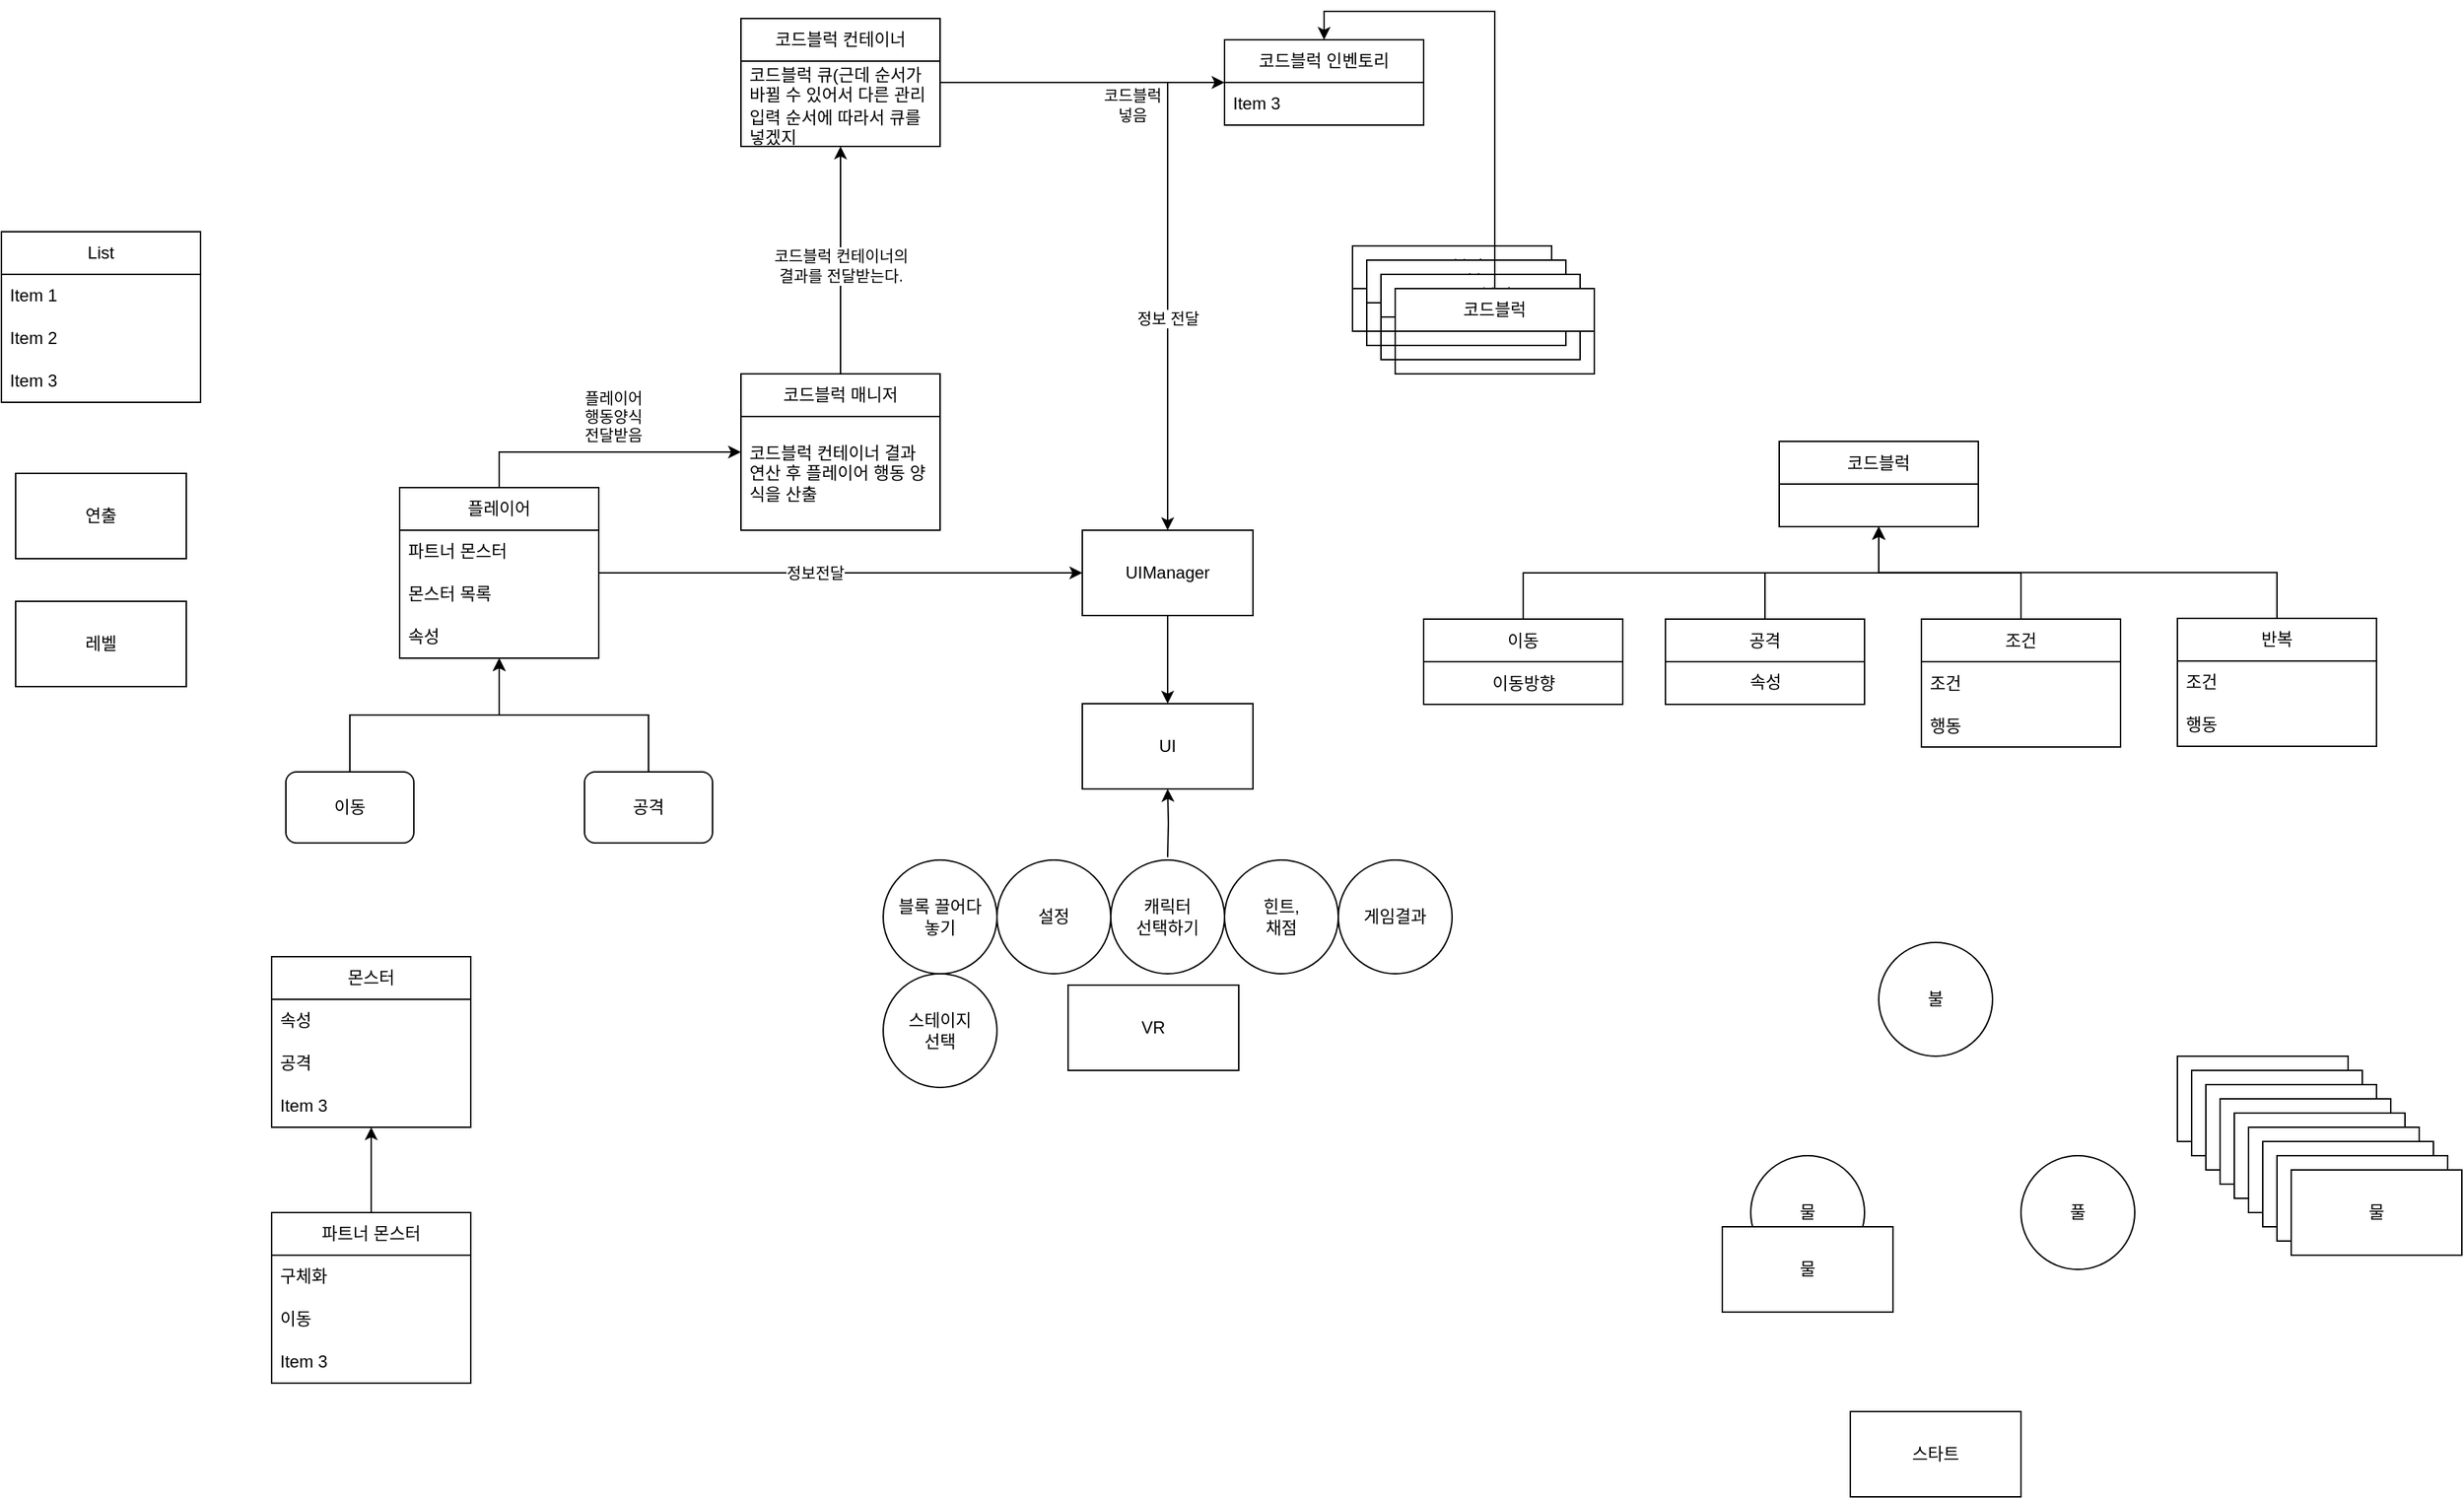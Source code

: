 <mxfile version="24.7.6">
  <diagram name="페이지-1" id="wMsTHO85GfH2o3mHVI5D">
    <mxGraphModel dx="2514" dy="868" grid="1" gridSize="10" guides="1" tooltips="1" connect="1" arrows="1" fold="1" page="1" pageScale="1" pageWidth="827" pageHeight="1169" math="0" shadow="0">
      <root>
        <mxCell id="0" />
        <mxCell id="1" parent="0" />
        <mxCell id="8Fbl0JBF0OxlYefqDnbC-3" value="UI" style="rounded=0;whiteSpace=wrap;html=1;" vertex="1" parent="1">
          <mxGeometry x="590" y="522" width="120" height="60" as="geometry" />
        </mxCell>
        <mxCell id="8Fbl0JBF0OxlYefqDnbC-4" value="레벨" style="rounded=0;whiteSpace=wrap;html=1;" vertex="1" parent="1">
          <mxGeometry x="-160" y="450" width="120" height="60" as="geometry" />
        </mxCell>
        <mxCell id="8Fbl0JBF0OxlYefqDnbC-5" value="연출" style="rounded=0;whiteSpace=wrap;html=1;" vertex="1" parent="1">
          <mxGeometry x="-160" y="360" width="120" height="60" as="geometry" />
        </mxCell>
        <mxCell id="8Fbl0JBF0OxlYefqDnbC-15" style="edgeStyle=orthogonalEdgeStyle;rounded=0;orthogonalLoop=1;jettySize=auto;html=1;" edge="1" parent="1" source="8Fbl0JBF0OxlYefqDnbC-6" target="8Fbl0JBF0OxlYefqDnbC-10">
          <mxGeometry relative="1" as="geometry" />
        </mxCell>
        <mxCell id="8Fbl0JBF0OxlYefqDnbC-6" value="이동" style="rounded=1;whiteSpace=wrap;html=1;" vertex="1" parent="1">
          <mxGeometry x="30" y="570" width="90" height="50" as="geometry" />
        </mxCell>
        <mxCell id="8Fbl0JBF0OxlYefqDnbC-16" style="edgeStyle=orthogonalEdgeStyle;rounded=0;orthogonalLoop=1;jettySize=auto;html=1;" edge="1" parent="1" source="8Fbl0JBF0OxlYefqDnbC-7" target="8Fbl0JBF0OxlYefqDnbC-10">
          <mxGeometry relative="1" as="geometry" />
        </mxCell>
        <mxCell id="8Fbl0JBF0OxlYefqDnbC-7" value="공격" style="rounded=1;whiteSpace=wrap;html=1;" vertex="1" parent="1">
          <mxGeometry x="240" y="570" width="90" height="50" as="geometry" />
        </mxCell>
        <mxCell id="8Fbl0JBF0OxlYefqDnbC-120" style="edgeStyle=orthogonalEdgeStyle;rounded=0;orthogonalLoop=1;jettySize=auto;html=1;entryX=0;entryY=0.5;entryDx=0;entryDy=0;" edge="1" parent="1" source="8Fbl0JBF0OxlYefqDnbC-10" target="8Fbl0JBF0OxlYefqDnbC-118">
          <mxGeometry relative="1" as="geometry" />
        </mxCell>
        <mxCell id="8Fbl0JBF0OxlYefqDnbC-123" value="정보전달" style="edgeLabel;html=1;align=center;verticalAlign=middle;resizable=0;points=[];" vertex="1" connectable="0" parent="8Fbl0JBF0OxlYefqDnbC-120">
          <mxGeometry x="-0.288" y="2" relative="1" as="geometry">
            <mxPoint x="31" y="2" as="offset" />
          </mxGeometry>
        </mxCell>
        <mxCell id="8Fbl0JBF0OxlYefqDnbC-10" value="플레이어" style="swimlane;fontStyle=0;childLayout=stackLayout;horizontal=1;startSize=30;horizontalStack=0;resizeParent=1;resizeParentMax=0;resizeLast=0;collapsible=1;marginBottom=0;whiteSpace=wrap;html=1;" vertex="1" parent="1">
          <mxGeometry x="110" y="370" width="140" height="120" as="geometry" />
        </mxCell>
        <mxCell id="8Fbl0JBF0OxlYefqDnbC-11" value="파트너 몬스터" style="text;strokeColor=none;fillColor=none;align=left;verticalAlign=middle;spacingLeft=4;spacingRight=4;overflow=hidden;points=[[0,0.5],[1,0.5]];portConstraint=eastwest;rotatable=0;whiteSpace=wrap;html=1;" vertex="1" parent="8Fbl0JBF0OxlYefqDnbC-10">
          <mxGeometry y="30" width="140" height="30" as="geometry" />
        </mxCell>
        <mxCell id="8Fbl0JBF0OxlYefqDnbC-12" value="몬스터 목록" style="text;strokeColor=none;fillColor=none;align=left;verticalAlign=middle;spacingLeft=4;spacingRight=4;overflow=hidden;points=[[0,0.5],[1,0.5]];portConstraint=eastwest;rotatable=0;whiteSpace=wrap;html=1;" vertex="1" parent="8Fbl0JBF0OxlYefqDnbC-10">
          <mxGeometry y="60" width="140" height="30" as="geometry" />
        </mxCell>
        <mxCell id="8Fbl0JBF0OxlYefqDnbC-19" value="속성" style="text;strokeColor=none;fillColor=none;align=left;verticalAlign=middle;spacingLeft=4;spacingRight=4;overflow=hidden;points=[[0,0.5],[1,0.5]];portConstraint=eastwest;rotatable=0;whiteSpace=wrap;html=1;" vertex="1" parent="8Fbl0JBF0OxlYefqDnbC-10">
          <mxGeometry y="90" width="140" height="30" as="geometry" />
        </mxCell>
        <mxCell id="8Fbl0JBF0OxlYefqDnbC-21" value="" style="edgeStyle=orthogonalEdgeStyle;rounded=0;orthogonalLoop=1;jettySize=auto;html=1;exitX=0.5;exitY=0;exitDx=0;exitDy=0;" edge="1" parent="1" source="8Fbl0JBF0OxlYefqDnbC-10" target="8Fbl0JBF0OxlYefqDnbC-44">
          <mxGeometry relative="1" as="geometry">
            <mxPoint x="310" y="400" as="sourcePoint" />
            <mxPoint x="360" y="320" as="targetPoint" />
          </mxGeometry>
        </mxCell>
        <mxCell id="8Fbl0JBF0OxlYefqDnbC-50" value="플레이어&lt;div&gt;행동양식&lt;/div&gt;&lt;div&gt;전달받음&lt;/div&gt;" style="edgeLabel;html=1;align=center;verticalAlign=middle;resizable=0;points=[];" vertex="1" connectable="0" parent="8Fbl0JBF0OxlYefqDnbC-21">
          <mxGeometry x="-0.2" y="-2" relative="1" as="geometry">
            <mxPoint x="27" y="-27" as="offset" />
          </mxGeometry>
        </mxCell>
        <mxCell id="8Fbl0JBF0OxlYefqDnbC-31" style="edgeStyle=orthogonalEdgeStyle;rounded=0;orthogonalLoop=1;jettySize=auto;html=1;exitX=0.5;exitY=0;exitDx=0;exitDy=0;entryX=0.5;entryY=1;entryDx=0;entryDy=0;entryPerimeter=0;" edge="1" parent="1" source="8Fbl0JBF0OxlYefqDnbC-44" target="8Fbl0JBF0OxlYefqDnbC-36">
          <mxGeometry relative="1" as="geometry">
            <mxPoint x="420" y="270" as="sourcePoint" />
            <mxPoint x="420" y="210" as="targetPoint" />
            <Array as="points">
              <mxPoint x="420" y="130" />
            </Array>
          </mxGeometry>
        </mxCell>
        <mxCell id="8Fbl0JBF0OxlYefqDnbC-48" value="코드블럭 컨테이너의&lt;div&gt;결과를 전달받는다.&lt;/div&gt;" style="edgeLabel;html=1;align=center;verticalAlign=middle;resizable=0;points=[];" vertex="1" connectable="0" parent="8Fbl0JBF0OxlYefqDnbC-31">
          <mxGeometry x="-0.1" y="1" relative="1" as="geometry">
            <mxPoint x="1" y="-4" as="offset" />
          </mxGeometry>
        </mxCell>
        <mxCell id="8Fbl0JBF0OxlYefqDnbC-22" value="코드블럭" style="swimlane;fontStyle=0;childLayout=stackLayout;horizontal=1;startSize=30;horizontalStack=0;resizeParent=1;resizeParentMax=0;resizeLast=0;collapsible=1;marginBottom=0;whiteSpace=wrap;html=1;" vertex="1" parent="1">
          <mxGeometry x="780" y="200" width="140" height="60" as="geometry" />
        </mxCell>
        <mxCell id="8Fbl0JBF0OxlYefqDnbC-26" value="코드블럭" style="swimlane;fontStyle=0;childLayout=stackLayout;horizontal=1;startSize=30;horizontalStack=0;resizeParent=1;resizeParentMax=0;resizeLast=0;collapsible=1;marginBottom=0;whiteSpace=wrap;html=1;" vertex="1" parent="1">
          <mxGeometry x="790" y="210" width="140" height="60" as="geometry" />
        </mxCell>
        <mxCell id="8Fbl0JBF0OxlYefqDnbC-27" value="코드블럭" style="swimlane;fontStyle=0;childLayout=stackLayout;horizontal=1;startSize=30;horizontalStack=0;resizeParent=1;resizeParentMax=0;resizeLast=0;collapsible=1;marginBottom=0;whiteSpace=wrap;html=1;" vertex="1" parent="1">
          <mxGeometry x="800" y="220" width="140" height="60" as="geometry" />
        </mxCell>
        <mxCell id="8Fbl0JBF0OxlYefqDnbC-42" style="edgeStyle=orthogonalEdgeStyle;rounded=0;orthogonalLoop=1;jettySize=auto;html=1;entryX=0.5;entryY=0;entryDx=0;entryDy=0;" edge="1" parent="1" source="8Fbl0JBF0OxlYefqDnbC-28" target="8Fbl0JBF0OxlYefqDnbC-38">
          <mxGeometry relative="1" as="geometry" />
        </mxCell>
        <mxCell id="8Fbl0JBF0OxlYefqDnbC-28" value="코드블럭" style="swimlane;fontStyle=0;childLayout=stackLayout;horizontal=1;startSize=30;horizontalStack=0;resizeParent=1;resizeParentMax=0;resizeLast=0;collapsible=1;marginBottom=0;whiteSpace=wrap;html=1;" vertex="1" parent="1">
          <mxGeometry x="810" y="230" width="140" height="60" as="geometry" />
        </mxCell>
        <mxCell id="8Fbl0JBF0OxlYefqDnbC-52" style="edgeStyle=orthogonalEdgeStyle;rounded=0;orthogonalLoop=1;jettySize=auto;html=1;" edge="1" parent="1" source="8Fbl0JBF0OxlYefqDnbC-34" target="8Fbl0JBF0OxlYefqDnbC-38">
          <mxGeometry relative="1" as="geometry" />
        </mxCell>
        <mxCell id="8Fbl0JBF0OxlYefqDnbC-53" value="코드블럭&lt;div&gt;넣음&lt;/div&gt;" style="edgeLabel;html=1;align=center;verticalAlign=middle;resizable=0;points=[];" vertex="1" connectable="0" parent="8Fbl0JBF0OxlYefqDnbC-52">
          <mxGeometry x="0.339" y="1" relative="1" as="geometry">
            <mxPoint x="1" y="17" as="offset" />
          </mxGeometry>
        </mxCell>
        <mxCell id="8Fbl0JBF0OxlYefqDnbC-119" style="edgeStyle=orthogonalEdgeStyle;rounded=0;orthogonalLoop=1;jettySize=auto;html=1;" edge="1" parent="1" source="8Fbl0JBF0OxlYefqDnbC-34" target="8Fbl0JBF0OxlYefqDnbC-118">
          <mxGeometry relative="1" as="geometry" />
        </mxCell>
        <mxCell id="8Fbl0JBF0OxlYefqDnbC-122" value="정보 전달" style="edgeLabel;html=1;align=center;verticalAlign=middle;resizable=0;points=[];" vertex="1" connectable="0" parent="8Fbl0JBF0OxlYefqDnbC-119">
          <mxGeometry x="0.373" relative="1" as="geometry">
            <mxPoint as="offset" />
          </mxGeometry>
        </mxCell>
        <mxCell id="8Fbl0JBF0OxlYefqDnbC-34" value="코드블럭 컨테이너" style="swimlane;fontStyle=0;childLayout=stackLayout;horizontal=1;startSize=30;horizontalStack=0;resizeParent=1;resizeParentMax=0;resizeLast=0;collapsible=1;marginBottom=0;whiteSpace=wrap;html=1;" vertex="1" parent="1">
          <mxGeometry x="350" y="40" width="140" height="90" as="geometry" />
        </mxCell>
        <mxCell id="8Fbl0JBF0OxlYefqDnbC-35" value="코드블럭 큐(근데 순서가 바뀔 수 있어서 다른 관리방법도 가능)" style="text;strokeColor=none;fillColor=none;align=left;verticalAlign=middle;spacingLeft=4;spacingRight=4;overflow=hidden;points=[[0,0.5],[1,0.5]];portConstraint=eastwest;rotatable=0;whiteSpace=wrap;html=1;" vertex="1" parent="8Fbl0JBF0OxlYefqDnbC-34">
          <mxGeometry y="30" width="140" height="30" as="geometry" />
        </mxCell>
        <mxCell id="8Fbl0JBF0OxlYefqDnbC-36" value="입력 순서에 따라서 큐를 넣겠지" style="text;strokeColor=none;fillColor=none;align=left;verticalAlign=middle;spacingLeft=4;spacingRight=4;overflow=hidden;points=[[0,0.5],[1,0.5]];portConstraint=eastwest;rotatable=0;whiteSpace=wrap;html=1;" vertex="1" parent="8Fbl0JBF0OxlYefqDnbC-34">
          <mxGeometry y="60" width="140" height="30" as="geometry" />
        </mxCell>
        <mxCell id="8Fbl0JBF0OxlYefqDnbC-38" value="코드블럭 인벤토리" style="swimlane;fontStyle=0;childLayout=stackLayout;horizontal=1;startSize=30;horizontalStack=0;resizeParent=1;resizeParentMax=0;resizeLast=0;collapsible=1;marginBottom=0;whiteSpace=wrap;html=1;" vertex="1" parent="1">
          <mxGeometry x="690" y="55" width="140" height="60" as="geometry" />
        </mxCell>
        <mxCell id="8Fbl0JBF0OxlYefqDnbC-41" value="Item 3" style="text;strokeColor=none;fillColor=none;align=left;verticalAlign=middle;spacingLeft=4;spacingRight=4;overflow=hidden;points=[[0,0.5],[1,0.5]];portConstraint=eastwest;rotatable=0;whiteSpace=wrap;html=1;" vertex="1" parent="8Fbl0JBF0OxlYefqDnbC-38">
          <mxGeometry y="30" width="140" height="30" as="geometry" />
        </mxCell>
        <mxCell id="8Fbl0JBF0OxlYefqDnbC-44" value="코드블럭 매니저" style="swimlane;fontStyle=0;childLayout=stackLayout;horizontal=1;startSize=30;horizontalStack=0;resizeParent=1;resizeParentMax=0;resizeLast=0;collapsible=1;marginBottom=0;whiteSpace=wrap;html=1;" vertex="1" parent="1">
          <mxGeometry x="350" y="290" width="140" height="110" as="geometry" />
        </mxCell>
        <mxCell id="8Fbl0JBF0OxlYefqDnbC-46" value="코드블럭 컨테이너 결과&lt;div&gt;연산 후 플레이어 행동 양식을 산출&lt;/div&gt;" style="text;strokeColor=none;fillColor=none;align=left;verticalAlign=middle;spacingLeft=4;spacingRight=4;overflow=hidden;points=[[0,0.5],[1,0.5]];portConstraint=eastwest;rotatable=0;whiteSpace=wrap;html=1;" vertex="1" parent="8Fbl0JBF0OxlYefqDnbC-44">
          <mxGeometry y="30" width="140" height="80" as="geometry" />
        </mxCell>
        <mxCell id="8Fbl0JBF0OxlYefqDnbC-67" value="코드블럭" style="swimlane;fontStyle=0;childLayout=stackLayout;horizontal=1;startSize=30;horizontalStack=0;resizeParent=1;resizeParentMax=0;resizeLast=0;collapsible=1;marginBottom=0;whiteSpace=wrap;html=1;" vertex="1" parent="1">
          <mxGeometry x="1080" y="337.5" width="140" height="60" as="geometry" />
        </mxCell>
        <mxCell id="8Fbl0JBF0OxlYefqDnbC-77" style="edgeStyle=orthogonalEdgeStyle;rounded=0;orthogonalLoop=1;jettySize=auto;html=1;" edge="1" parent="1" source="8Fbl0JBF0OxlYefqDnbC-86" target="8Fbl0JBF0OxlYefqDnbC-67">
          <mxGeometry relative="1" as="geometry">
            <mxPoint x="1240" y="462.5" as="sourcePoint" />
          </mxGeometry>
        </mxCell>
        <mxCell id="8Fbl0JBF0OxlYefqDnbC-75" style="edgeStyle=orthogonalEdgeStyle;rounded=0;orthogonalLoop=1;jettySize=auto;html=1;entryX=0.5;entryY=1;entryDx=0;entryDy=0;" edge="1" parent="1" source="8Fbl0JBF0OxlYefqDnbC-69" target="8Fbl0JBF0OxlYefqDnbC-67">
          <mxGeometry relative="1" as="geometry" />
        </mxCell>
        <mxCell id="8Fbl0JBF0OxlYefqDnbC-69" value="공격" style="swimlane;fontStyle=0;childLayout=stackLayout;horizontal=1;startSize=30;horizontalStack=0;resizeParent=1;resizeParentMax=0;resizeLast=0;collapsible=1;marginBottom=0;whiteSpace=wrap;html=1;" vertex="1" parent="1">
          <mxGeometry x="1000" y="462.5" width="140" height="60" as="geometry" />
        </mxCell>
        <mxCell id="8Fbl0JBF0OxlYefqDnbC-74" style="edgeStyle=orthogonalEdgeStyle;rounded=0;orthogonalLoop=1;jettySize=auto;html=1;exitX=0.5;exitY=0;exitDx=0;exitDy=0;entryX=0.5;entryY=1;entryDx=0;entryDy=0;" edge="1" parent="1" source="8Fbl0JBF0OxlYefqDnbC-70" target="8Fbl0JBF0OxlYefqDnbC-67">
          <mxGeometry relative="1" as="geometry" />
        </mxCell>
        <mxCell id="8Fbl0JBF0OxlYefqDnbC-70" value="이동" style="swimlane;fontStyle=0;childLayout=stackLayout;horizontal=1;startSize=30;horizontalStack=0;resizeParent=1;resizeParentMax=0;resizeLast=0;collapsible=1;marginBottom=0;whiteSpace=wrap;html=1;" vertex="1" parent="1">
          <mxGeometry x="830" y="462.5" width="140" height="60" as="geometry" />
        </mxCell>
        <mxCell id="8Fbl0JBF0OxlYefqDnbC-81" value="이동방향" style="text;html=1;align=center;verticalAlign=middle;resizable=0;points=[];autosize=1;strokeColor=none;fillColor=none;" vertex="1" parent="8Fbl0JBF0OxlYefqDnbC-70">
          <mxGeometry y="30" width="140" height="30" as="geometry" />
        </mxCell>
        <mxCell id="8Fbl0JBF0OxlYefqDnbC-78" style="edgeStyle=orthogonalEdgeStyle;rounded=0;orthogonalLoop=1;jettySize=auto;html=1;exitX=0.5;exitY=0;exitDx=0;exitDy=0;" edge="1" parent="1" source="8Fbl0JBF0OxlYefqDnbC-90" target="8Fbl0JBF0OxlYefqDnbC-67">
          <mxGeometry relative="1" as="geometry">
            <mxPoint x="1410" y="462.5" as="sourcePoint" />
          </mxGeometry>
        </mxCell>
        <mxCell id="8Fbl0JBF0OxlYefqDnbC-84" value="속성" style="text;html=1;align=center;verticalAlign=middle;resizable=0;points=[];autosize=1;strokeColor=none;fillColor=none;" vertex="1" parent="1">
          <mxGeometry x="1045" y="492" width="50" height="30" as="geometry" />
        </mxCell>
        <mxCell id="8Fbl0JBF0OxlYefqDnbC-86" value="조건" style="swimlane;fontStyle=0;childLayout=stackLayout;horizontal=1;startSize=30;horizontalStack=0;resizeParent=1;resizeParentMax=0;resizeLast=0;collapsible=1;marginBottom=0;whiteSpace=wrap;html=1;" vertex="1" parent="1">
          <mxGeometry x="1180" y="462.5" width="140" height="90" as="geometry" />
        </mxCell>
        <mxCell id="8Fbl0JBF0OxlYefqDnbC-87" value="조건" style="text;strokeColor=none;fillColor=none;align=left;verticalAlign=middle;spacingLeft=4;spacingRight=4;overflow=hidden;points=[[0,0.5],[1,0.5]];portConstraint=eastwest;rotatable=0;whiteSpace=wrap;html=1;" vertex="1" parent="8Fbl0JBF0OxlYefqDnbC-86">
          <mxGeometry y="30" width="140" height="30" as="geometry" />
        </mxCell>
        <mxCell id="8Fbl0JBF0OxlYefqDnbC-88" value="행동" style="text;strokeColor=none;fillColor=none;align=left;verticalAlign=middle;spacingLeft=4;spacingRight=4;overflow=hidden;points=[[0,0.5],[1,0.5]];portConstraint=eastwest;rotatable=0;whiteSpace=wrap;html=1;" vertex="1" parent="8Fbl0JBF0OxlYefqDnbC-86">
          <mxGeometry y="60" width="140" height="30" as="geometry" />
        </mxCell>
        <mxCell id="8Fbl0JBF0OxlYefqDnbC-90" value="반복" style="swimlane;fontStyle=0;childLayout=stackLayout;horizontal=1;startSize=30;horizontalStack=0;resizeParent=1;resizeParentMax=0;resizeLast=0;collapsible=1;marginBottom=0;whiteSpace=wrap;html=1;" vertex="1" parent="1">
          <mxGeometry x="1360" y="462" width="140" height="90" as="geometry" />
        </mxCell>
        <mxCell id="8Fbl0JBF0OxlYefqDnbC-91" value="조건" style="text;strokeColor=none;fillColor=none;align=left;verticalAlign=middle;spacingLeft=4;spacingRight=4;overflow=hidden;points=[[0,0.5],[1,0.5]];portConstraint=eastwest;rotatable=0;whiteSpace=wrap;html=1;" vertex="1" parent="8Fbl0JBF0OxlYefqDnbC-90">
          <mxGeometry y="30" width="140" height="30" as="geometry" />
        </mxCell>
        <mxCell id="8Fbl0JBF0OxlYefqDnbC-92" value="행동" style="text;strokeColor=none;fillColor=none;align=left;verticalAlign=middle;spacingLeft=4;spacingRight=4;overflow=hidden;points=[[0,0.5],[1,0.5]];portConstraint=eastwest;rotatable=0;whiteSpace=wrap;html=1;" vertex="1" parent="8Fbl0JBF0OxlYefqDnbC-90">
          <mxGeometry y="60" width="140" height="30" as="geometry" />
        </mxCell>
        <mxCell id="8Fbl0JBF0OxlYefqDnbC-93" value="VR" style="whiteSpace=wrap;html=1;" vertex="1" parent="1">
          <mxGeometry x="580" y="720" width="120" height="60" as="geometry" />
        </mxCell>
        <mxCell id="8Fbl0JBF0OxlYefqDnbC-94" value="불" style="ellipse;whiteSpace=wrap;html=1;aspect=fixed;" vertex="1" parent="1">
          <mxGeometry x="1150" y="690" width="80" height="80" as="geometry" />
        </mxCell>
        <mxCell id="8Fbl0JBF0OxlYefqDnbC-95" value="물" style="ellipse;whiteSpace=wrap;html=1;aspect=fixed;" vertex="1" parent="1">
          <mxGeometry x="1060" y="840" width="80" height="80" as="geometry" />
        </mxCell>
        <mxCell id="8Fbl0JBF0OxlYefqDnbC-96" value="풀" style="ellipse;whiteSpace=wrap;html=1;aspect=fixed;" vertex="1" parent="1">
          <mxGeometry x="1250" y="840" width="80" height="80" as="geometry" />
        </mxCell>
        <mxCell id="8Fbl0JBF0OxlYefqDnbC-97" value="스타트" style="whiteSpace=wrap;html=1;" vertex="1" parent="1">
          <mxGeometry x="1130" y="1020" width="120" height="60" as="geometry" />
        </mxCell>
        <mxCell id="8Fbl0JBF0OxlYefqDnbC-98" value="" style="rounded=0;whiteSpace=wrap;html=1;" vertex="1" parent="1">
          <mxGeometry x="1360" y="770" width="120" height="60" as="geometry" />
        </mxCell>
        <mxCell id="8Fbl0JBF0OxlYefqDnbC-99" value="" style="rounded=0;whiteSpace=wrap;html=1;" vertex="1" parent="1">
          <mxGeometry x="1370" y="780" width="120" height="60" as="geometry" />
        </mxCell>
        <mxCell id="8Fbl0JBF0OxlYefqDnbC-100" value="" style="rounded=0;whiteSpace=wrap;html=1;" vertex="1" parent="1">
          <mxGeometry x="1380" y="790" width="120" height="60" as="geometry" />
        </mxCell>
        <mxCell id="8Fbl0JBF0OxlYefqDnbC-101" value="" style="rounded=0;whiteSpace=wrap;html=1;" vertex="1" parent="1">
          <mxGeometry x="1390" y="800" width="120" height="60" as="geometry" />
        </mxCell>
        <mxCell id="8Fbl0JBF0OxlYefqDnbC-102" value="" style="rounded=0;whiteSpace=wrap;html=1;" vertex="1" parent="1">
          <mxGeometry x="1400" y="810" width="120" height="60" as="geometry" />
        </mxCell>
        <mxCell id="8Fbl0JBF0OxlYefqDnbC-103" value="" style="rounded=0;whiteSpace=wrap;html=1;" vertex="1" parent="1">
          <mxGeometry x="1410" y="820" width="120" height="60" as="geometry" />
        </mxCell>
        <mxCell id="8Fbl0JBF0OxlYefqDnbC-104" value="" style="rounded=0;whiteSpace=wrap;html=1;" vertex="1" parent="1">
          <mxGeometry x="1420" y="830" width="120" height="60" as="geometry" />
        </mxCell>
        <mxCell id="8Fbl0JBF0OxlYefqDnbC-105" value="" style="rounded=0;whiteSpace=wrap;html=1;" vertex="1" parent="1">
          <mxGeometry x="1430" y="840" width="120" height="60" as="geometry" />
        </mxCell>
        <mxCell id="8Fbl0JBF0OxlYefqDnbC-106" value="물" style="rounded=0;whiteSpace=wrap;html=1;" vertex="1" parent="1">
          <mxGeometry x="1440" y="850" width="120" height="60" as="geometry" />
        </mxCell>
        <mxCell id="8Fbl0JBF0OxlYefqDnbC-107" value="물" style="rounded=0;whiteSpace=wrap;html=1;" vertex="1" parent="1">
          <mxGeometry x="1040" y="890" width="120" height="60" as="geometry" />
        </mxCell>
        <mxCell id="8Fbl0JBF0OxlYefqDnbC-108" value="블록 끌어다&lt;div&gt;놓기&lt;/div&gt;" style="ellipse;whiteSpace=wrap;html=1;aspect=fixed;" vertex="1" parent="1">
          <mxGeometry x="450" y="632" width="80" height="80" as="geometry" />
        </mxCell>
        <mxCell id="8Fbl0JBF0OxlYefqDnbC-112" style="edgeStyle=orthogonalEdgeStyle;rounded=0;orthogonalLoop=1;jettySize=auto;html=1;" edge="1" parent="1" target="8Fbl0JBF0OxlYefqDnbC-3">
          <mxGeometry relative="1" as="geometry">
            <mxPoint x="650" y="630" as="sourcePoint" />
          </mxGeometry>
        </mxCell>
        <mxCell id="8Fbl0JBF0OxlYefqDnbC-109" value="캐릭터&lt;div&gt;선택하기&lt;/div&gt;" style="ellipse;whiteSpace=wrap;html=1;aspect=fixed;" vertex="1" parent="1">
          <mxGeometry x="610" y="632" width="80" height="80" as="geometry" />
        </mxCell>
        <mxCell id="8Fbl0JBF0OxlYefqDnbC-113" value="힌트,&lt;div&gt;채점&lt;/div&gt;" style="ellipse;whiteSpace=wrap;html=1;aspect=fixed;" vertex="1" parent="1">
          <mxGeometry x="690" y="632" width="80" height="80" as="geometry" />
        </mxCell>
        <mxCell id="8Fbl0JBF0OxlYefqDnbC-115" value="설정" style="ellipse;whiteSpace=wrap;html=1;aspect=fixed;" vertex="1" parent="1">
          <mxGeometry x="530" y="632" width="80" height="80" as="geometry" />
        </mxCell>
        <mxCell id="8Fbl0JBF0OxlYefqDnbC-116" value="게임결과" style="ellipse;whiteSpace=wrap;html=1;aspect=fixed;" vertex="1" parent="1">
          <mxGeometry x="770" y="632" width="80" height="80" as="geometry" />
        </mxCell>
        <mxCell id="8Fbl0JBF0OxlYefqDnbC-117" value="스테이지&lt;div&gt;선택&lt;/div&gt;" style="ellipse;whiteSpace=wrap;html=1;aspect=fixed;" vertex="1" parent="1">
          <mxGeometry x="450" y="712" width="80" height="80" as="geometry" />
        </mxCell>
        <mxCell id="8Fbl0JBF0OxlYefqDnbC-121" style="edgeStyle=orthogonalEdgeStyle;rounded=0;orthogonalLoop=1;jettySize=auto;html=1;" edge="1" parent="1" source="8Fbl0JBF0OxlYefqDnbC-118" target="8Fbl0JBF0OxlYefqDnbC-3">
          <mxGeometry relative="1" as="geometry" />
        </mxCell>
        <mxCell id="8Fbl0JBF0OxlYefqDnbC-118" value="UIManager" style="rounded=0;whiteSpace=wrap;html=1;" vertex="1" parent="1">
          <mxGeometry x="590" y="400" width="120" height="60" as="geometry" />
        </mxCell>
        <mxCell id="8Fbl0JBF0OxlYefqDnbC-125" value="List" style="swimlane;fontStyle=0;childLayout=stackLayout;horizontal=1;startSize=30;horizontalStack=0;resizeParent=1;resizeParentMax=0;resizeLast=0;collapsible=1;marginBottom=0;whiteSpace=wrap;html=1;" vertex="1" parent="1">
          <mxGeometry x="-170" y="190" width="140" height="120" as="geometry" />
        </mxCell>
        <mxCell id="8Fbl0JBF0OxlYefqDnbC-126" value="Item 1" style="text;strokeColor=none;fillColor=none;align=left;verticalAlign=middle;spacingLeft=4;spacingRight=4;overflow=hidden;points=[[0,0.5],[1,0.5]];portConstraint=eastwest;rotatable=0;whiteSpace=wrap;html=1;" vertex="1" parent="8Fbl0JBF0OxlYefqDnbC-125">
          <mxGeometry y="30" width="140" height="30" as="geometry" />
        </mxCell>
        <mxCell id="8Fbl0JBF0OxlYefqDnbC-127" value="Item 2" style="text;strokeColor=none;fillColor=none;align=left;verticalAlign=middle;spacingLeft=4;spacingRight=4;overflow=hidden;points=[[0,0.5],[1,0.5]];portConstraint=eastwest;rotatable=0;whiteSpace=wrap;html=1;" vertex="1" parent="8Fbl0JBF0OxlYefqDnbC-125">
          <mxGeometry y="60" width="140" height="30" as="geometry" />
        </mxCell>
        <mxCell id="8Fbl0JBF0OxlYefqDnbC-128" value="Item 3" style="text;strokeColor=none;fillColor=none;align=left;verticalAlign=middle;spacingLeft=4;spacingRight=4;overflow=hidden;points=[[0,0.5],[1,0.5]];portConstraint=eastwest;rotatable=0;whiteSpace=wrap;html=1;" vertex="1" parent="8Fbl0JBF0OxlYefqDnbC-125">
          <mxGeometry y="90" width="140" height="30" as="geometry" />
        </mxCell>
        <mxCell id="8Fbl0JBF0OxlYefqDnbC-129" value="몬스터" style="swimlane;fontStyle=0;childLayout=stackLayout;horizontal=1;startSize=30;horizontalStack=0;resizeParent=1;resizeParentMax=0;resizeLast=0;collapsible=1;marginBottom=0;whiteSpace=wrap;html=1;" vertex="1" parent="1">
          <mxGeometry x="20" y="700" width="140" height="120" as="geometry" />
        </mxCell>
        <mxCell id="8Fbl0JBF0OxlYefqDnbC-130" value="속성" style="text;strokeColor=none;fillColor=none;align=left;verticalAlign=middle;spacingLeft=4;spacingRight=4;overflow=hidden;points=[[0,0.5],[1,0.5]];portConstraint=eastwest;rotatable=0;whiteSpace=wrap;html=1;" vertex="1" parent="8Fbl0JBF0OxlYefqDnbC-129">
          <mxGeometry y="30" width="140" height="30" as="geometry" />
        </mxCell>
        <mxCell id="8Fbl0JBF0OxlYefqDnbC-131" value="공격" style="text;strokeColor=none;fillColor=none;align=left;verticalAlign=middle;spacingLeft=4;spacingRight=4;overflow=hidden;points=[[0,0.5],[1,0.5]];portConstraint=eastwest;rotatable=0;whiteSpace=wrap;html=1;" vertex="1" parent="8Fbl0JBF0OxlYefqDnbC-129">
          <mxGeometry y="60" width="140" height="30" as="geometry" />
        </mxCell>
        <mxCell id="8Fbl0JBF0OxlYefqDnbC-132" value="Item 3" style="text;strokeColor=none;fillColor=none;align=left;verticalAlign=middle;spacingLeft=4;spacingRight=4;overflow=hidden;points=[[0,0.5],[1,0.5]];portConstraint=eastwest;rotatable=0;whiteSpace=wrap;html=1;" vertex="1" parent="8Fbl0JBF0OxlYefqDnbC-129">
          <mxGeometry y="90" width="140" height="30" as="geometry" />
        </mxCell>
        <mxCell id="8Fbl0JBF0OxlYefqDnbC-137" style="edgeStyle=orthogonalEdgeStyle;rounded=0;orthogonalLoop=1;jettySize=auto;html=1;" edge="1" parent="1" source="8Fbl0JBF0OxlYefqDnbC-133" target="8Fbl0JBF0OxlYefqDnbC-129">
          <mxGeometry relative="1" as="geometry" />
        </mxCell>
        <mxCell id="8Fbl0JBF0OxlYefqDnbC-133" value="파트너 몬스터" style="swimlane;fontStyle=0;childLayout=stackLayout;horizontal=1;startSize=30;horizontalStack=0;resizeParent=1;resizeParentMax=0;resizeLast=0;collapsible=1;marginBottom=0;whiteSpace=wrap;html=1;" vertex="1" parent="1">
          <mxGeometry x="20" y="880" width="140" height="120" as="geometry" />
        </mxCell>
        <mxCell id="8Fbl0JBF0OxlYefqDnbC-134" value="구체화" style="text;strokeColor=none;fillColor=none;align=left;verticalAlign=middle;spacingLeft=4;spacingRight=4;overflow=hidden;points=[[0,0.5],[1,0.5]];portConstraint=eastwest;rotatable=0;whiteSpace=wrap;html=1;" vertex="1" parent="8Fbl0JBF0OxlYefqDnbC-133">
          <mxGeometry y="30" width="140" height="30" as="geometry" />
        </mxCell>
        <mxCell id="8Fbl0JBF0OxlYefqDnbC-135" value="이동" style="text;strokeColor=none;fillColor=none;align=left;verticalAlign=middle;spacingLeft=4;spacingRight=4;overflow=hidden;points=[[0,0.5],[1,0.5]];portConstraint=eastwest;rotatable=0;whiteSpace=wrap;html=1;" vertex="1" parent="8Fbl0JBF0OxlYefqDnbC-133">
          <mxGeometry y="60" width="140" height="30" as="geometry" />
        </mxCell>
        <mxCell id="8Fbl0JBF0OxlYefqDnbC-136" value="Item 3" style="text;strokeColor=none;fillColor=none;align=left;verticalAlign=middle;spacingLeft=4;spacingRight=4;overflow=hidden;points=[[0,0.5],[1,0.5]];portConstraint=eastwest;rotatable=0;whiteSpace=wrap;html=1;" vertex="1" parent="8Fbl0JBF0OxlYefqDnbC-133">
          <mxGeometry y="90" width="140" height="30" as="geometry" />
        </mxCell>
      </root>
    </mxGraphModel>
  </diagram>
</mxfile>
